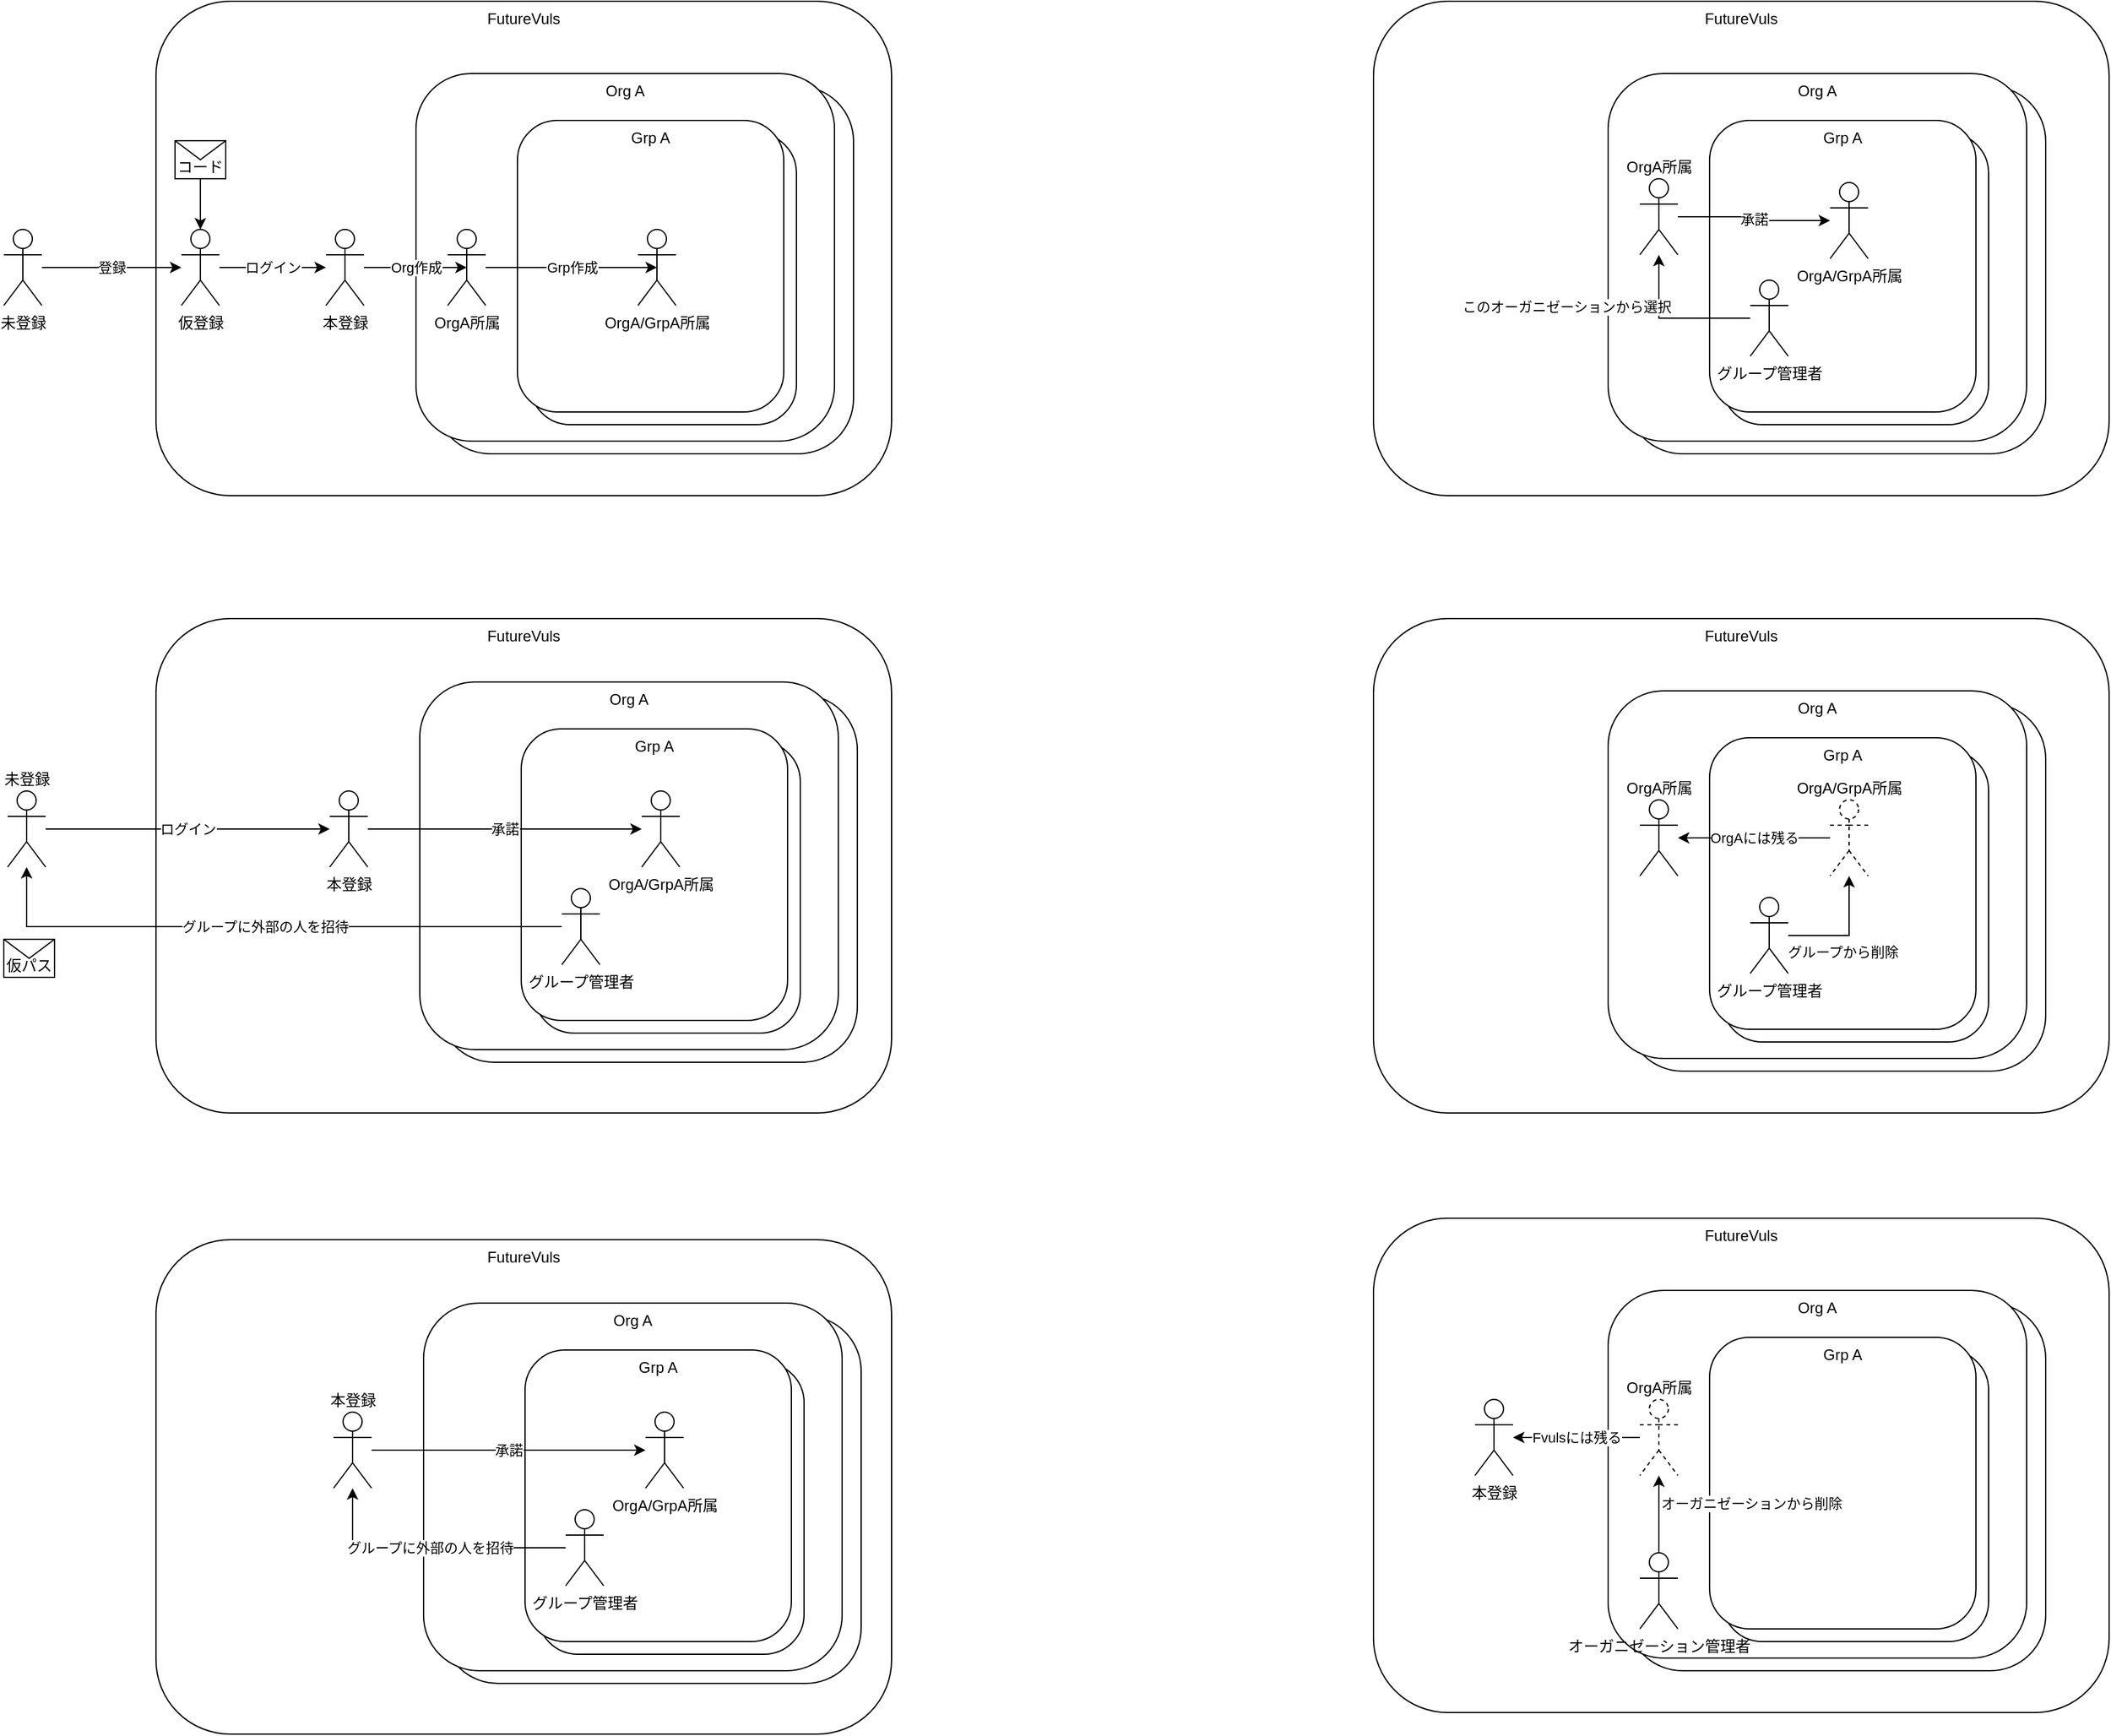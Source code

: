 <mxfile version="13.4.8" type="github">
  <diagram id="z6h4n0hDWIFQZGOottjq" name="Page-1">
    <mxGraphModel dx="2053" dy="1686" grid="1" gridSize="10" guides="1" tooltips="1" connect="1" arrows="1" fold="1" page="1" pageScale="1" pageWidth="1169" pageHeight="1654" math="0" shadow="0">
      <root>
        <mxCell id="0" />
        <mxCell id="1" parent="0" />
        <mxCell id="bGIm-FNJNIMSJGsGLvmY-90" value="FutureVuls" style="rounded=1;whiteSpace=wrap;html=1;verticalAlign=top;" vertex="1" parent="1">
          <mxGeometry x="1110" y="20" width="580" height="390" as="geometry" />
        </mxCell>
        <mxCell id="bGIm-FNJNIMSJGsGLvmY-89" value="FutureVuls" style="rounded=1;whiteSpace=wrap;html=1;verticalAlign=top;" vertex="1" parent="1">
          <mxGeometry x="150" y="997" width="580" height="390" as="geometry" />
        </mxCell>
        <mxCell id="bGIm-FNJNIMSJGsGLvmY-87" value="FutureVuls" style="rounded=1;whiteSpace=wrap;html=1;verticalAlign=top;" vertex="1" parent="1">
          <mxGeometry x="150" y="507" width="580" height="390" as="geometry" />
        </mxCell>
        <mxCell id="bGIm-FNJNIMSJGsGLvmY-5" value="FutureVuls" style="rounded=1;whiteSpace=wrap;html=1;verticalAlign=top;" vertex="1" parent="1">
          <mxGeometry x="150" y="20" width="580" height="390" as="geometry" />
        </mxCell>
        <mxCell id="bGIm-FNJNIMSJGsGLvmY-26" value="Org A" style="rounded=1;whiteSpace=wrap;html=1;verticalAlign=top;" vertex="1" parent="1">
          <mxGeometry x="370" y="87" width="330" height="290" as="geometry" />
        </mxCell>
        <mxCell id="bGIm-FNJNIMSJGsGLvmY-6" value="Org A" style="rounded=1;whiteSpace=wrap;html=1;verticalAlign=top;" vertex="1" parent="1">
          <mxGeometry x="355" y="77" width="330" height="290" as="geometry" />
        </mxCell>
        <mxCell id="bGIm-FNJNIMSJGsGLvmY-27" value="Grp A" style="rounded=1;whiteSpace=wrap;html=1;horizontal=1;verticalAlign=top;" vertex="1" parent="1">
          <mxGeometry x="445" y="124" width="210" height="230" as="geometry" />
        </mxCell>
        <mxCell id="bGIm-FNJNIMSJGsGLvmY-7" value="Grp A" style="rounded=1;whiteSpace=wrap;html=1;horizontal=1;verticalAlign=top;" vertex="1" parent="1">
          <mxGeometry x="435" y="114" width="210" height="230" as="geometry" />
        </mxCell>
        <mxCell id="bGIm-FNJNIMSJGsGLvmY-15" value="ログイン" style="edgeStyle=orthogonalEdgeStyle;rounded=0;orthogonalLoop=1;jettySize=auto;html=1;" edge="1" parent="1" source="bGIm-FNJNIMSJGsGLvmY-12" target="bGIm-FNJNIMSJGsGLvmY-14">
          <mxGeometry relative="1" as="geometry" />
        </mxCell>
        <mxCell id="bGIm-FNJNIMSJGsGLvmY-12" value="仮登録" style="shape=umlActor;verticalLabelPosition=bottom;verticalAlign=top;html=1;outlineConnect=0;" vertex="1" parent="1">
          <mxGeometry x="170" y="200" width="30" height="60" as="geometry" />
        </mxCell>
        <mxCell id="bGIm-FNJNIMSJGsGLvmY-13" value="登録" style="edgeStyle=orthogonalEdgeStyle;rounded=0;orthogonalLoop=1;jettySize=auto;html=1;" edge="1" parent="1" source="bGIm-FNJNIMSJGsGLvmY-8" target="bGIm-FNJNIMSJGsGLvmY-12">
          <mxGeometry relative="1" as="geometry" />
        </mxCell>
        <mxCell id="bGIm-FNJNIMSJGsGLvmY-8" value="未登録" style="shape=umlActor;verticalLabelPosition=bottom;verticalAlign=top;html=1;outlineConnect=0;" vertex="1" parent="1">
          <mxGeometry x="30" y="200" width="30" height="60" as="geometry" />
        </mxCell>
        <mxCell id="bGIm-FNJNIMSJGsGLvmY-17" value="Org作成" style="edgeStyle=orthogonalEdgeStyle;rounded=0;orthogonalLoop=1;jettySize=auto;html=1;entryX=0.5;entryY=0.5;entryDx=0;entryDy=0;entryPerimeter=0;" edge="1" parent="1" source="bGIm-FNJNIMSJGsGLvmY-14" target="bGIm-FNJNIMSJGsGLvmY-16">
          <mxGeometry relative="1" as="geometry" />
        </mxCell>
        <mxCell id="bGIm-FNJNIMSJGsGLvmY-14" value="本登録" style="shape=umlActor;verticalLabelPosition=bottom;verticalAlign=top;html=1;outlineConnect=0;" vertex="1" parent="1">
          <mxGeometry x="284" y="200" width="30" height="60" as="geometry" />
        </mxCell>
        <mxCell id="bGIm-FNJNIMSJGsGLvmY-21" value="Grp作成" style="edgeStyle=orthogonalEdgeStyle;rounded=0;orthogonalLoop=1;jettySize=auto;html=1;entryX=0.5;entryY=0.5;entryDx=0;entryDy=0;entryPerimeter=0;" edge="1" parent="1" source="bGIm-FNJNIMSJGsGLvmY-16" target="bGIm-FNJNIMSJGsGLvmY-18">
          <mxGeometry relative="1" as="geometry" />
        </mxCell>
        <mxCell id="bGIm-FNJNIMSJGsGLvmY-16" value="OrgA所属" style="shape=umlActor;verticalLabelPosition=bottom;verticalAlign=top;html=1;outlineConnect=0;" vertex="1" parent="1">
          <mxGeometry x="380" y="200" width="30" height="60" as="geometry" />
        </mxCell>
        <mxCell id="bGIm-FNJNIMSJGsGLvmY-18" value="OrgA/GrpA所属" style="shape=umlActor;verticalLabelPosition=bottom;verticalAlign=top;html=1;outlineConnect=0;labelBorderColor=none;" vertex="1" parent="1">
          <mxGeometry x="530" y="200" width="30" height="60" as="geometry" />
        </mxCell>
        <mxCell id="bGIm-FNJNIMSJGsGLvmY-24" style="edgeStyle=orthogonalEdgeStyle;rounded=0;orthogonalLoop=1;jettySize=auto;html=1;" edge="1" parent="1" source="bGIm-FNJNIMSJGsGLvmY-23" target="bGIm-FNJNIMSJGsGLvmY-12">
          <mxGeometry relative="1" as="geometry" />
        </mxCell>
        <mxCell id="bGIm-FNJNIMSJGsGLvmY-23" value="コード" style="shape=message;whiteSpace=wrap;html=1;outlineConnect=0;verticalAlign=bottom;" vertex="1" parent="1">
          <mxGeometry x="165" y="130" width="40" height="30" as="geometry" />
        </mxCell>
        <mxCell id="bGIm-FNJNIMSJGsGLvmY-30" value="Org A" style="rounded=1;whiteSpace=wrap;html=1;verticalAlign=top;" vertex="1" parent="1">
          <mxGeometry x="373" y="567" width="330" height="290" as="geometry" />
        </mxCell>
        <mxCell id="bGIm-FNJNIMSJGsGLvmY-31" value="Org A" style="rounded=1;whiteSpace=wrap;html=1;verticalAlign=top;" vertex="1" parent="1">
          <mxGeometry x="358" y="557" width="330" height="290" as="geometry" />
        </mxCell>
        <mxCell id="bGIm-FNJNIMSJGsGLvmY-32" value="Grp A" style="rounded=1;whiteSpace=wrap;html=1;horizontal=1;verticalAlign=top;" vertex="1" parent="1">
          <mxGeometry x="448" y="604" width="210" height="230" as="geometry" />
        </mxCell>
        <mxCell id="bGIm-FNJNIMSJGsGLvmY-33" value="Grp A" style="rounded=1;whiteSpace=wrap;html=1;horizontal=1;verticalAlign=top;" vertex="1" parent="1">
          <mxGeometry x="438" y="594" width="210" height="230" as="geometry" />
        </mxCell>
        <mxCell id="bGIm-FNJNIMSJGsGLvmY-34" value="ログイン" style="edgeStyle=orthogonalEdgeStyle;rounded=0;orthogonalLoop=1;jettySize=auto;html=1;" edge="1" parent="1" source="bGIm-FNJNIMSJGsGLvmY-37" target="bGIm-FNJNIMSJGsGLvmY-39">
          <mxGeometry relative="1" as="geometry">
            <mxPoint x="203" y="673" as="sourcePoint" />
          </mxGeometry>
        </mxCell>
        <mxCell id="bGIm-FNJNIMSJGsGLvmY-37" value="未登録" style="shape=umlActor;verticalLabelPosition=top;verticalAlign=bottom;html=1;outlineConnect=0;labelPosition=center;align=center;" vertex="1" parent="1">
          <mxGeometry x="33" y="643" width="30" height="60" as="geometry" />
        </mxCell>
        <mxCell id="bGIm-FNJNIMSJGsGLvmY-38" value="承諾" style="edgeStyle=orthogonalEdgeStyle;rounded=0;orthogonalLoop=1;jettySize=auto;html=1;" edge="1" parent="1" source="bGIm-FNJNIMSJGsGLvmY-39" target="bGIm-FNJNIMSJGsGLvmY-42">
          <mxGeometry relative="1" as="geometry">
            <mxPoint x="398" y="673" as="targetPoint" />
          </mxGeometry>
        </mxCell>
        <mxCell id="bGIm-FNJNIMSJGsGLvmY-39" value="本登録" style="shape=umlActor;verticalLabelPosition=bottom;verticalAlign=top;html=1;outlineConnect=0;" vertex="1" parent="1">
          <mxGeometry x="287" y="643" width="30" height="60" as="geometry" />
        </mxCell>
        <mxCell id="bGIm-FNJNIMSJGsGLvmY-42" value="OrgA/GrpA所属" style="shape=umlActor;verticalLabelPosition=bottom;verticalAlign=top;html=1;outlineConnect=0;" vertex="1" parent="1">
          <mxGeometry x="533" y="643" width="30" height="60" as="geometry" />
        </mxCell>
        <mxCell id="bGIm-FNJNIMSJGsGLvmY-46" value="グループに外部の人を招待" style="edgeStyle=orthogonalEdgeStyle;rounded=0;orthogonalLoop=1;jettySize=auto;html=1;" edge="1" parent="1" source="bGIm-FNJNIMSJGsGLvmY-45" target="bGIm-FNJNIMSJGsGLvmY-37">
          <mxGeometry relative="1" as="geometry" />
        </mxCell>
        <mxCell id="bGIm-FNJNIMSJGsGLvmY-45" value="グループ管理者" style="shape=umlActor;verticalLabelPosition=bottom;verticalAlign=top;html=1;outlineConnect=0;" vertex="1" parent="1">
          <mxGeometry x="470" y="720" width="30" height="60" as="geometry" />
        </mxCell>
        <mxCell id="bGIm-FNJNIMSJGsGLvmY-47" value="仮パス" style="shape=message;whiteSpace=wrap;html=1;outlineConnect=0;verticalAlign=bottom;" vertex="1" parent="1">
          <mxGeometry x="30" y="760" width="40" height="30" as="geometry" />
        </mxCell>
        <mxCell id="bGIm-FNJNIMSJGsGLvmY-64" value="Org A" style="rounded=1;whiteSpace=wrap;html=1;verticalAlign=top;" vertex="1" parent="1">
          <mxGeometry x="376" y="1057" width="330" height="290" as="geometry" />
        </mxCell>
        <mxCell id="bGIm-FNJNIMSJGsGLvmY-65" value="Org A" style="rounded=1;whiteSpace=wrap;html=1;verticalAlign=top;" vertex="1" parent="1">
          <mxGeometry x="361" y="1047" width="330" height="290" as="geometry" />
        </mxCell>
        <mxCell id="bGIm-FNJNIMSJGsGLvmY-66" value="Grp A" style="rounded=1;whiteSpace=wrap;html=1;horizontal=1;verticalAlign=top;" vertex="1" parent="1">
          <mxGeometry x="451" y="1094" width="210" height="230" as="geometry" />
        </mxCell>
        <mxCell id="bGIm-FNJNIMSJGsGLvmY-67" value="Grp A" style="rounded=1;whiteSpace=wrap;html=1;horizontal=1;verticalAlign=top;" vertex="1" parent="1">
          <mxGeometry x="441" y="1084" width="210" height="230" as="geometry" />
        </mxCell>
        <mxCell id="bGIm-FNJNIMSJGsGLvmY-70" value="承諾" style="edgeStyle=orthogonalEdgeStyle;rounded=0;orthogonalLoop=1;jettySize=auto;html=1;" edge="1" parent="1" source="bGIm-FNJNIMSJGsGLvmY-71" target="bGIm-FNJNIMSJGsGLvmY-72">
          <mxGeometry relative="1" as="geometry">
            <mxPoint x="401" y="1163" as="targetPoint" />
          </mxGeometry>
        </mxCell>
        <mxCell id="bGIm-FNJNIMSJGsGLvmY-71" value="本登録" style="shape=umlActor;verticalLabelPosition=top;verticalAlign=bottom;html=1;outlineConnect=0;labelPosition=center;align=center;" vertex="1" parent="1">
          <mxGeometry x="290" y="1133" width="30" height="60" as="geometry" />
        </mxCell>
        <mxCell id="bGIm-FNJNIMSJGsGLvmY-72" value="OrgA/GrpA所属" style="shape=umlActor;verticalLabelPosition=bottom;verticalAlign=top;html=1;outlineConnect=0;" vertex="1" parent="1">
          <mxGeometry x="536" y="1133" width="30" height="60" as="geometry" />
        </mxCell>
        <mxCell id="bGIm-FNJNIMSJGsGLvmY-73" value="グループに外部の人を招待" style="edgeStyle=orthogonalEdgeStyle;rounded=0;orthogonalLoop=1;jettySize=auto;html=1;" edge="1" parent="1" source="bGIm-FNJNIMSJGsGLvmY-74" target="bGIm-FNJNIMSJGsGLvmY-71">
          <mxGeometry relative="1" as="geometry">
            <mxPoint x="51" y="1193" as="targetPoint" />
          </mxGeometry>
        </mxCell>
        <mxCell id="bGIm-FNJNIMSJGsGLvmY-74" value="グループ管理者" style="shape=umlActor;verticalLabelPosition=bottom;verticalAlign=top;html=1;outlineConnect=0;" vertex="1" parent="1">
          <mxGeometry x="473" y="1210" width="30" height="60" as="geometry" />
        </mxCell>
        <mxCell id="bGIm-FNJNIMSJGsGLvmY-78" value="Org A" style="rounded=1;whiteSpace=wrap;html=1;verticalAlign=top;" vertex="1" parent="1">
          <mxGeometry x="1310" y="87" width="330" height="290" as="geometry" />
        </mxCell>
        <mxCell id="bGIm-FNJNIMSJGsGLvmY-79" value="Org A" style="rounded=1;whiteSpace=wrap;html=1;verticalAlign=top;" vertex="1" parent="1">
          <mxGeometry x="1295" y="77" width="330" height="290" as="geometry" />
        </mxCell>
        <mxCell id="bGIm-FNJNIMSJGsGLvmY-80" value="Grp A" style="rounded=1;whiteSpace=wrap;html=1;horizontal=1;verticalAlign=top;" vertex="1" parent="1">
          <mxGeometry x="1385" y="124" width="210" height="230" as="geometry" />
        </mxCell>
        <mxCell id="bGIm-FNJNIMSJGsGLvmY-81" value="Grp A" style="rounded=1;whiteSpace=wrap;html=1;horizontal=1;verticalAlign=top;" vertex="1" parent="1">
          <mxGeometry x="1375" y="114" width="210" height="230" as="geometry" />
        </mxCell>
        <mxCell id="bGIm-FNJNIMSJGsGLvmY-82" value="承諾" style="edgeStyle=orthogonalEdgeStyle;rounded=0;orthogonalLoop=1;jettySize=auto;html=1;" edge="1" parent="1" source="bGIm-FNJNIMSJGsGLvmY-83" target="bGIm-FNJNIMSJGsGLvmY-84">
          <mxGeometry relative="1" as="geometry">
            <mxPoint x="1335" y="193" as="targetPoint" />
          </mxGeometry>
        </mxCell>
        <mxCell id="bGIm-FNJNIMSJGsGLvmY-83" value="OrgA所属" style="shape=umlActor;verticalLabelPosition=top;verticalAlign=bottom;html=1;outlineConnect=0;labelPosition=center;align=center;" vertex="1" parent="1">
          <mxGeometry x="1320" y="160" width="30" height="60" as="geometry" />
        </mxCell>
        <mxCell id="bGIm-FNJNIMSJGsGLvmY-84" value="OrgA/GrpA所属" style="shape=umlActor;verticalLabelPosition=bottom;verticalAlign=top;html=1;outlineConnect=0;" vertex="1" parent="1">
          <mxGeometry x="1470" y="163" width="30" height="60" as="geometry" />
        </mxCell>
        <mxCell id="bGIm-FNJNIMSJGsGLvmY-85" value="このオーガニゼーションから選択" style="edgeStyle=orthogonalEdgeStyle;rounded=0;orthogonalLoop=1;jettySize=auto;html=1;verticalAlign=bottom;labelPosition=left;verticalLabelPosition=top;align=right;" edge="1" parent="1" source="bGIm-FNJNIMSJGsGLvmY-86" target="bGIm-FNJNIMSJGsGLvmY-83">
          <mxGeometry relative="1" as="geometry">
            <mxPoint x="985" y="223" as="targetPoint" />
          </mxGeometry>
        </mxCell>
        <mxCell id="bGIm-FNJNIMSJGsGLvmY-86" value="グループ管理者" style="shape=umlActor;verticalLabelPosition=bottom;verticalAlign=top;html=1;outlineConnect=0;" vertex="1" parent="1">
          <mxGeometry x="1407" y="240" width="30" height="60" as="geometry" />
        </mxCell>
        <mxCell id="bGIm-FNJNIMSJGsGLvmY-99" value="FutureVuls" style="rounded=1;whiteSpace=wrap;html=1;verticalAlign=top;" vertex="1" parent="1">
          <mxGeometry x="1110" y="507" width="580" height="390" as="geometry" />
        </mxCell>
        <mxCell id="bGIm-FNJNIMSJGsGLvmY-100" value="Org A" style="rounded=1;whiteSpace=wrap;html=1;verticalAlign=top;" vertex="1" parent="1">
          <mxGeometry x="1310" y="574" width="330" height="290" as="geometry" />
        </mxCell>
        <mxCell id="bGIm-FNJNIMSJGsGLvmY-101" value="Org A" style="rounded=1;whiteSpace=wrap;html=1;verticalAlign=top;" vertex="1" parent="1">
          <mxGeometry x="1295" y="564" width="330" height="290" as="geometry" />
        </mxCell>
        <mxCell id="bGIm-FNJNIMSJGsGLvmY-102" value="Grp A" style="rounded=1;whiteSpace=wrap;html=1;horizontal=1;verticalAlign=top;" vertex="1" parent="1">
          <mxGeometry x="1385" y="611" width="210" height="230" as="geometry" />
        </mxCell>
        <mxCell id="bGIm-FNJNIMSJGsGLvmY-103" value="Grp A" style="rounded=1;whiteSpace=wrap;html=1;horizontal=1;verticalAlign=top;" vertex="1" parent="1">
          <mxGeometry x="1375" y="601" width="210" height="230" as="geometry" />
        </mxCell>
        <mxCell id="bGIm-FNJNIMSJGsGLvmY-105" value="OrgA所属" style="shape=umlActor;verticalLabelPosition=top;verticalAlign=bottom;html=1;outlineConnect=0;labelPosition=center;align=center;" vertex="1" parent="1">
          <mxGeometry x="1320" y="650" width="30" height="60" as="geometry" />
        </mxCell>
        <mxCell id="bGIm-FNJNIMSJGsGLvmY-110" value="OrgAには残る" style="edgeStyle=orthogonalEdgeStyle;rounded=0;orthogonalLoop=1;jettySize=auto;html=1;" edge="1" parent="1" source="bGIm-FNJNIMSJGsGLvmY-106" target="bGIm-FNJNIMSJGsGLvmY-105">
          <mxGeometry relative="1" as="geometry" />
        </mxCell>
        <mxCell id="bGIm-FNJNIMSJGsGLvmY-106" value="OrgA/GrpA所属" style="shape=umlActor;verticalLabelPosition=top;verticalAlign=bottom;html=1;outlineConnect=0;dashed=1;labelPosition=center;align=center;" vertex="1" parent="1">
          <mxGeometry x="1470" y="650" width="30" height="60" as="geometry" />
        </mxCell>
        <mxCell id="bGIm-FNJNIMSJGsGLvmY-109" value="" style="edgeStyle=orthogonalEdgeStyle;rounded=0;orthogonalLoop=1;jettySize=auto;html=1;labelPosition=right;verticalLabelPosition=bottom;align=left;verticalAlign=top;" edge="1" parent="1" source="bGIm-FNJNIMSJGsGLvmY-108" target="bGIm-FNJNIMSJGsGLvmY-106">
          <mxGeometry relative="1" as="geometry" />
        </mxCell>
        <mxCell id="bGIm-FNJNIMSJGsGLvmY-125" value="グループから削除" style="edgeLabel;html=1;align=center;verticalAlign=middle;resizable=0;points=[];" vertex="1" connectable="0" parent="bGIm-FNJNIMSJGsGLvmY-109">
          <mxGeometry x="-0.116" y="-13" relative="1" as="geometry">
            <mxPoint x="1" as="offset" />
          </mxGeometry>
        </mxCell>
        <mxCell id="bGIm-FNJNIMSJGsGLvmY-108" value="グループ管理者" style="shape=umlActor;verticalLabelPosition=bottom;verticalAlign=top;html=1;outlineConnect=0;" vertex="1" parent="1">
          <mxGeometry x="1407" y="727" width="30" height="60" as="geometry" />
        </mxCell>
        <mxCell id="bGIm-FNJNIMSJGsGLvmY-111" value="FutureVuls" style="rounded=1;whiteSpace=wrap;html=1;verticalAlign=top;" vertex="1" parent="1">
          <mxGeometry x="1110" y="980" width="580" height="390" as="geometry" />
        </mxCell>
        <mxCell id="bGIm-FNJNIMSJGsGLvmY-112" value="Org A" style="rounded=1;whiteSpace=wrap;html=1;verticalAlign=top;" vertex="1" parent="1">
          <mxGeometry x="1310" y="1047" width="330" height="290" as="geometry" />
        </mxCell>
        <mxCell id="bGIm-FNJNIMSJGsGLvmY-113" value="Org A" style="rounded=1;whiteSpace=wrap;html=1;verticalAlign=top;" vertex="1" parent="1">
          <mxGeometry x="1295" y="1037" width="330" height="290" as="geometry" />
        </mxCell>
        <mxCell id="bGIm-FNJNIMSJGsGLvmY-114" value="Grp A" style="rounded=1;whiteSpace=wrap;html=1;horizontal=1;verticalAlign=top;" vertex="1" parent="1">
          <mxGeometry x="1385" y="1084" width="210" height="230" as="geometry" />
        </mxCell>
        <mxCell id="bGIm-FNJNIMSJGsGLvmY-115" value="Grp A" style="rounded=1;whiteSpace=wrap;html=1;horizontal=1;verticalAlign=top;" vertex="1" parent="1">
          <mxGeometry x="1375" y="1074" width="210" height="230" as="geometry" />
        </mxCell>
        <mxCell id="bGIm-FNJNIMSJGsGLvmY-124" value="Fvulsには残る" style="edgeStyle=orthogonalEdgeStyle;rounded=0;orthogonalLoop=1;jettySize=auto;html=1;" edge="1" parent="1" source="bGIm-FNJNIMSJGsGLvmY-116" target="bGIm-FNJNIMSJGsGLvmY-123">
          <mxGeometry relative="1" as="geometry" />
        </mxCell>
        <mxCell id="bGIm-FNJNIMSJGsGLvmY-116" value="OrgA所属" style="shape=umlActor;verticalLabelPosition=top;verticalAlign=bottom;html=1;outlineConnect=0;labelPosition=center;align=center;dashed=1;" vertex="1" parent="1">
          <mxGeometry x="1320" y="1123" width="30" height="60" as="geometry" />
        </mxCell>
        <mxCell id="bGIm-FNJNIMSJGsGLvmY-119" value="オーガニゼーションから削除" style="edgeStyle=orthogonalEdgeStyle;rounded=0;orthogonalLoop=1;jettySize=auto;html=1;labelPosition=right;verticalLabelPosition=top;align=left;verticalAlign=bottom;" edge="1" parent="1" source="bGIm-FNJNIMSJGsGLvmY-120" target="bGIm-FNJNIMSJGsGLvmY-116">
          <mxGeometry relative="1" as="geometry" />
        </mxCell>
        <mxCell id="bGIm-FNJNIMSJGsGLvmY-120" value="オーガニゼーション管理者" style="shape=umlActor;verticalLabelPosition=bottom;verticalAlign=top;html=1;outlineConnect=0;" vertex="1" parent="1">
          <mxGeometry x="1320" y="1244" width="30" height="60" as="geometry" />
        </mxCell>
        <mxCell id="bGIm-FNJNIMSJGsGLvmY-123" value="本登録" style="shape=umlActor;verticalLabelPosition=bottom;verticalAlign=top;html=1;outlineConnect=0;" vertex="1" parent="1">
          <mxGeometry x="1190" y="1123" width="30" height="60" as="geometry" />
        </mxCell>
      </root>
    </mxGraphModel>
  </diagram>
</mxfile>

